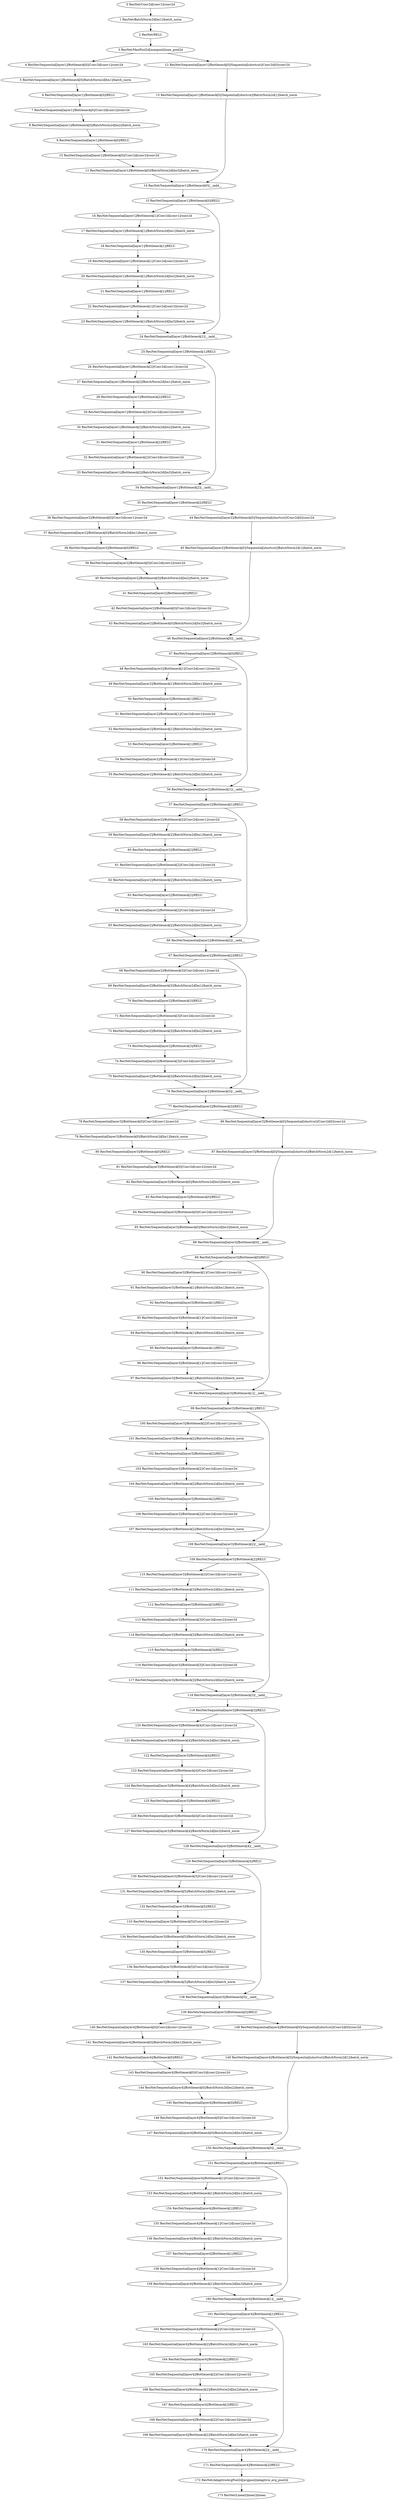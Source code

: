 strict digraph  {
"0 ResNet/Conv2d[conv1]/conv2d" [id=0, scope="ResNet/Conv2d[conv1]", type=conv2d];
"1 ResNet/BatchNorm2d[bn1]/batch_norm" [id=1, scope="ResNet/BatchNorm2d[bn1]", type=batch_norm];
"2 ResNet/RELU" [id=2, scope=ResNet, type=RELU];
"3 ResNet/MaxPool2d[maxpool]/max_pool2d" [id=3, scope="ResNet/MaxPool2d[maxpool]", type=max_pool2d];
"4 ResNet/Sequential[layer1]/Bottleneck[0]/Conv2d[conv1]/conv2d" [id=4, scope="ResNet/Sequential[layer1]/Bottleneck[0]/Conv2d[conv1]", type=conv2d];
"5 ResNet/Sequential[layer1]/Bottleneck[0]/BatchNorm2d[bn1]/batch_norm" [id=5, scope="ResNet/Sequential[layer1]/Bottleneck[0]/BatchNorm2d[bn1]", type=batch_norm];
"6 ResNet/Sequential[layer1]/Bottleneck[0]/RELU" [id=6, scope="ResNet/Sequential[layer1]/Bottleneck[0]", type=RELU];
"7 ResNet/Sequential[layer1]/Bottleneck[0]/Conv2d[conv2]/conv2d" [id=7, scope="ResNet/Sequential[layer1]/Bottleneck[0]/Conv2d[conv2]", type=conv2d];
"8 ResNet/Sequential[layer1]/Bottleneck[0]/BatchNorm2d[bn2]/batch_norm" [id=8, scope="ResNet/Sequential[layer1]/Bottleneck[0]/BatchNorm2d[bn2]", type=batch_norm];
"9 ResNet/Sequential[layer1]/Bottleneck[0]/RELU" [id=9, scope="ResNet/Sequential[layer1]/Bottleneck[0]", type=RELU];
"10 ResNet/Sequential[layer1]/Bottleneck[0]/Conv2d[conv3]/conv2d" [id=10, scope="ResNet/Sequential[layer1]/Bottleneck[0]/Conv2d[conv3]", type=conv2d];
"11 ResNet/Sequential[layer1]/Bottleneck[0]/BatchNorm2d[bn3]/batch_norm" [id=11, scope="ResNet/Sequential[layer1]/Bottleneck[0]/BatchNorm2d[bn3]", type=batch_norm];
"12 ResNet/Sequential[layer1]/Bottleneck[0]/Sequential[shortcut]/Conv2d[0]/conv2d" [id=12, scope="ResNet/Sequential[layer1]/Bottleneck[0]/Sequential[shortcut]/Conv2d[0]", type=conv2d];
"13 ResNet/Sequential[layer1]/Bottleneck[0]/Sequential[shortcut]/BatchNorm2d[1]/batch_norm" [id=13, scope="ResNet/Sequential[layer1]/Bottleneck[0]/Sequential[shortcut]/BatchNorm2d[1]", type=batch_norm];
"14 ResNet/Sequential[layer1]/Bottleneck[0]/__iadd__" [id=14, scope="ResNet/Sequential[layer1]/Bottleneck[0]", type=__iadd__];
"15 ResNet/Sequential[layer1]/Bottleneck[0]/RELU" [id=15, scope="ResNet/Sequential[layer1]/Bottleneck[0]", type=RELU];
"16 ResNet/Sequential[layer1]/Bottleneck[1]/Conv2d[conv1]/conv2d" [id=16, scope="ResNet/Sequential[layer1]/Bottleneck[1]/Conv2d[conv1]", type=conv2d];
"17 ResNet/Sequential[layer1]/Bottleneck[1]/BatchNorm2d[bn1]/batch_norm" [id=17, scope="ResNet/Sequential[layer1]/Bottleneck[1]/BatchNorm2d[bn1]", type=batch_norm];
"18 ResNet/Sequential[layer1]/Bottleneck[1]/RELU" [id=18, scope="ResNet/Sequential[layer1]/Bottleneck[1]", type=RELU];
"19 ResNet/Sequential[layer1]/Bottleneck[1]/Conv2d[conv2]/conv2d" [id=19, scope="ResNet/Sequential[layer1]/Bottleneck[1]/Conv2d[conv2]", type=conv2d];
"20 ResNet/Sequential[layer1]/Bottleneck[1]/BatchNorm2d[bn2]/batch_norm" [id=20, scope="ResNet/Sequential[layer1]/Bottleneck[1]/BatchNorm2d[bn2]", type=batch_norm];
"21 ResNet/Sequential[layer1]/Bottleneck[1]/RELU" [id=21, scope="ResNet/Sequential[layer1]/Bottleneck[1]", type=RELU];
"22 ResNet/Sequential[layer1]/Bottleneck[1]/Conv2d[conv3]/conv2d" [id=22, scope="ResNet/Sequential[layer1]/Bottleneck[1]/Conv2d[conv3]", type=conv2d];
"23 ResNet/Sequential[layer1]/Bottleneck[1]/BatchNorm2d[bn3]/batch_norm" [id=23, scope="ResNet/Sequential[layer1]/Bottleneck[1]/BatchNorm2d[bn3]", type=batch_norm];
"24 ResNet/Sequential[layer1]/Bottleneck[1]/__iadd__" [id=24, scope="ResNet/Sequential[layer1]/Bottleneck[1]", type=__iadd__];
"25 ResNet/Sequential[layer1]/Bottleneck[1]/RELU" [id=25, scope="ResNet/Sequential[layer1]/Bottleneck[1]", type=RELU];
"26 ResNet/Sequential[layer1]/Bottleneck[2]/Conv2d[conv1]/conv2d" [id=26, scope="ResNet/Sequential[layer1]/Bottleneck[2]/Conv2d[conv1]", type=conv2d];
"27 ResNet/Sequential[layer1]/Bottleneck[2]/BatchNorm2d[bn1]/batch_norm" [id=27, scope="ResNet/Sequential[layer1]/Bottleneck[2]/BatchNorm2d[bn1]", type=batch_norm];
"28 ResNet/Sequential[layer1]/Bottleneck[2]/RELU" [id=28, scope="ResNet/Sequential[layer1]/Bottleneck[2]", type=RELU];
"29 ResNet/Sequential[layer1]/Bottleneck[2]/Conv2d[conv2]/conv2d" [id=29, scope="ResNet/Sequential[layer1]/Bottleneck[2]/Conv2d[conv2]", type=conv2d];
"30 ResNet/Sequential[layer1]/Bottleneck[2]/BatchNorm2d[bn2]/batch_norm" [id=30, scope="ResNet/Sequential[layer1]/Bottleneck[2]/BatchNorm2d[bn2]", type=batch_norm];
"31 ResNet/Sequential[layer1]/Bottleneck[2]/RELU" [id=31, scope="ResNet/Sequential[layer1]/Bottleneck[2]", type=RELU];
"32 ResNet/Sequential[layer1]/Bottleneck[2]/Conv2d[conv3]/conv2d" [id=32, scope="ResNet/Sequential[layer1]/Bottleneck[2]/Conv2d[conv3]", type=conv2d];
"33 ResNet/Sequential[layer1]/Bottleneck[2]/BatchNorm2d[bn3]/batch_norm" [id=33, scope="ResNet/Sequential[layer1]/Bottleneck[2]/BatchNorm2d[bn3]", type=batch_norm];
"34 ResNet/Sequential[layer1]/Bottleneck[2]/__iadd__" [id=34, scope="ResNet/Sequential[layer1]/Bottleneck[2]", type=__iadd__];
"35 ResNet/Sequential[layer1]/Bottleneck[2]/RELU" [id=35, scope="ResNet/Sequential[layer1]/Bottleneck[2]", type=RELU];
"36 ResNet/Sequential[layer2]/Bottleneck[0]/Conv2d[conv1]/conv2d" [id=36, scope="ResNet/Sequential[layer2]/Bottleneck[0]/Conv2d[conv1]", type=conv2d];
"37 ResNet/Sequential[layer2]/Bottleneck[0]/BatchNorm2d[bn1]/batch_norm" [id=37, scope="ResNet/Sequential[layer2]/Bottleneck[0]/BatchNorm2d[bn1]", type=batch_norm];
"38 ResNet/Sequential[layer2]/Bottleneck[0]/RELU" [id=38, scope="ResNet/Sequential[layer2]/Bottleneck[0]", type=RELU];
"39 ResNet/Sequential[layer2]/Bottleneck[0]/Conv2d[conv2]/conv2d" [id=39, scope="ResNet/Sequential[layer2]/Bottleneck[0]/Conv2d[conv2]", type=conv2d];
"40 ResNet/Sequential[layer2]/Bottleneck[0]/BatchNorm2d[bn2]/batch_norm" [id=40, scope="ResNet/Sequential[layer2]/Bottleneck[0]/BatchNorm2d[bn2]", type=batch_norm];
"41 ResNet/Sequential[layer2]/Bottleneck[0]/RELU" [id=41, scope="ResNet/Sequential[layer2]/Bottleneck[0]", type=RELU];
"42 ResNet/Sequential[layer2]/Bottleneck[0]/Conv2d[conv3]/conv2d" [id=42, scope="ResNet/Sequential[layer2]/Bottleneck[0]/Conv2d[conv3]", type=conv2d];
"43 ResNet/Sequential[layer2]/Bottleneck[0]/BatchNorm2d[bn3]/batch_norm" [id=43, scope="ResNet/Sequential[layer2]/Bottleneck[0]/BatchNorm2d[bn3]", type=batch_norm];
"44 ResNet/Sequential[layer2]/Bottleneck[0]/Sequential[shortcut]/Conv2d[0]/conv2d" [id=44, scope="ResNet/Sequential[layer2]/Bottleneck[0]/Sequential[shortcut]/Conv2d[0]", type=conv2d];
"45 ResNet/Sequential[layer2]/Bottleneck[0]/Sequential[shortcut]/BatchNorm2d[1]/batch_norm" [id=45, scope="ResNet/Sequential[layer2]/Bottleneck[0]/Sequential[shortcut]/BatchNorm2d[1]", type=batch_norm];
"46 ResNet/Sequential[layer2]/Bottleneck[0]/__iadd__" [id=46, scope="ResNet/Sequential[layer2]/Bottleneck[0]", type=__iadd__];
"47 ResNet/Sequential[layer2]/Bottleneck[0]/RELU" [id=47, scope="ResNet/Sequential[layer2]/Bottleneck[0]", type=RELU];
"48 ResNet/Sequential[layer2]/Bottleneck[1]/Conv2d[conv1]/conv2d" [id=48, scope="ResNet/Sequential[layer2]/Bottleneck[1]/Conv2d[conv1]", type=conv2d];
"49 ResNet/Sequential[layer2]/Bottleneck[1]/BatchNorm2d[bn1]/batch_norm" [id=49, scope="ResNet/Sequential[layer2]/Bottleneck[1]/BatchNorm2d[bn1]", type=batch_norm];
"50 ResNet/Sequential[layer2]/Bottleneck[1]/RELU" [id=50, scope="ResNet/Sequential[layer2]/Bottleneck[1]", type=RELU];
"51 ResNet/Sequential[layer2]/Bottleneck[1]/Conv2d[conv2]/conv2d" [id=51, scope="ResNet/Sequential[layer2]/Bottleneck[1]/Conv2d[conv2]", type=conv2d];
"52 ResNet/Sequential[layer2]/Bottleneck[1]/BatchNorm2d[bn2]/batch_norm" [id=52, scope="ResNet/Sequential[layer2]/Bottleneck[1]/BatchNorm2d[bn2]", type=batch_norm];
"53 ResNet/Sequential[layer2]/Bottleneck[1]/RELU" [id=53, scope="ResNet/Sequential[layer2]/Bottleneck[1]", type=RELU];
"54 ResNet/Sequential[layer2]/Bottleneck[1]/Conv2d[conv3]/conv2d" [id=54, scope="ResNet/Sequential[layer2]/Bottleneck[1]/Conv2d[conv3]", type=conv2d];
"55 ResNet/Sequential[layer2]/Bottleneck[1]/BatchNorm2d[bn3]/batch_norm" [id=55, scope="ResNet/Sequential[layer2]/Bottleneck[1]/BatchNorm2d[bn3]", type=batch_norm];
"56 ResNet/Sequential[layer2]/Bottleneck[1]/__iadd__" [id=56, scope="ResNet/Sequential[layer2]/Bottleneck[1]", type=__iadd__];
"57 ResNet/Sequential[layer2]/Bottleneck[1]/RELU" [id=57, scope="ResNet/Sequential[layer2]/Bottleneck[1]", type=RELU];
"58 ResNet/Sequential[layer2]/Bottleneck[2]/Conv2d[conv1]/conv2d" [id=58, scope="ResNet/Sequential[layer2]/Bottleneck[2]/Conv2d[conv1]", type=conv2d];
"59 ResNet/Sequential[layer2]/Bottleneck[2]/BatchNorm2d[bn1]/batch_norm" [id=59, scope="ResNet/Sequential[layer2]/Bottleneck[2]/BatchNorm2d[bn1]", type=batch_norm];
"60 ResNet/Sequential[layer2]/Bottleneck[2]/RELU" [id=60, scope="ResNet/Sequential[layer2]/Bottleneck[2]", type=RELU];
"61 ResNet/Sequential[layer2]/Bottleneck[2]/Conv2d[conv2]/conv2d" [id=61, scope="ResNet/Sequential[layer2]/Bottleneck[2]/Conv2d[conv2]", type=conv2d];
"62 ResNet/Sequential[layer2]/Bottleneck[2]/BatchNorm2d[bn2]/batch_norm" [id=62, scope="ResNet/Sequential[layer2]/Bottleneck[2]/BatchNorm2d[bn2]", type=batch_norm];
"63 ResNet/Sequential[layer2]/Bottleneck[2]/RELU" [id=63, scope="ResNet/Sequential[layer2]/Bottleneck[2]", type=RELU];
"64 ResNet/Sequential[layer2]/Bottleneck[2]/Conv2d[conv3]/conv2d" [id=64, scope="ResNet/Sequential[layer2]/Bottleneck[2]/Conv2d[conv3]", type=conv2d];
"65 ResNet/Sequential[layer2]/Bottleneck[2]/BatchNorm2d[bn3]/batch_norm" [id=65, scope="ResNet/Sequential[layer2]/Bottleneck[2]/BatchNorm2d[bn3]", type=batch_norm];
"66 ResNet/Sequential[layer2]/Bottleneck[2]/__iadd__" [id=66, scope="ResNet/Sequential[layer2]/Bottleneck[2]", type=__iadd__];
"67 ResNet/Sequential[layer2]/Bottleneck[2]/RELU" [id=67, scope="ResNet/Sequential[layer2]/Bottleneck[2]", type=RELU];
"68 ResNet/Sequential[layer2]/Bottleneck[3]/Conv2d[conv1]/conv2d" [id=68, scope="ResNet/Sequential[layer2]/Bottleneck[3]/Conv2d[conv1]", type=conv2d];
"69 ResNet/Sequential[layer2]/Bottleneck[3]/BatchNorm2d[bn1]/batch_norm" [id=69, scope="ResNet/Sequential[layer2]/Bottleneck[3]/BatchNorm2d[bn1]", type=batch_norm];
"70 ResNet/Sequential[layer2]/Bottleneck[3]/RELU" [id=70, scope="ResNet/Sequential[layer2]/Bottleneck[3]", type=RELU];
"71 ResNet/Sequential[layer2]/Bottleneck[3]/Conv2d[conv2]/conv2d" [id=71, scope="ResNet/Sequential[layer2]/Bottleneck[3]/Conv2d[conv2]", type=conv2d];
"72 ResNet/Sequential[layer2]/Bottleneck[3]/BatchNorm2d[bn2]/batch_norm" [id=72, scope="ResNet/Sequential[layer2]/Bottleneck[3]/BatchNorm2d[bn2]", type=batch_norm];
"73 ResNet/Sequential[layer2]/Bottleneck[3]/RELU" [id=73, scope="ResNet/Sequential[layer2]/Bottleneck[3]", type=RELU];
"74 ResNet/Sequential[layer2]/Bottleneck[3]/Conv2d[conv3]/conv2d" [id=74, scope="ResNet/Sequential[layer2]/Bottleneck[3]/Conv2d[conv3]", type=conv2d];
"75 ResNet/Sequential[layer2]/Bottleneck[3]/BatchNorm2d[bn3]/batch_norm" [id=75, scope="ResNet/Sequential[layer2]/Bottleneck[3]/BatchNorm2d[bn3]", type=batch_norm];
"76 ResNet/Sequential[layer2]/Bottleneck[3]/__iadd__" [id=76, scope="ResNet/Sequential[layer2]/Bottleneck[3]", type=__iadd__];
"77 ResNet/Sequential[layer2]/Bottleneck[3]/RELU" [id=77, scope="ResNet/Sequential[layer2]/Bottleneck[3]", type=RELU];
"78 ResNet/Sequential[layer3]/Bottleneck[0]/Conv2d[conv1]/conv2d" [id=78, scope="ResNet/Sequential[layer3]/Bottleneck[0]/Conv2d[conv1]", type=conv2d];
"79 ResNet/Sequential[layer3]/Bottleneck[0]/BatchNorm2d[bn1]/batch_norm" [id=79, scope="ResNet/Sequential[layer3]/Bottleneck[0]/BatchNorm2d[bn1]", type=batch_norm];
"80 ResNet/Sequential[layer3]/Bottleneck[0]/RELU" [id=80, scope="ResNet/Sequential[layer3]/Bottleneck[0]", type=RELU];
"81 ResNet/Sequential[layer3]/Bottleneck[0]/Conv2d[conv2]/conv2d" [id=81, scope="ResNet/Sequential[layer3]/Bottleneck[0]/Conv2d[conv2]", type=conv2d];
"82 ResNet/Sequential[layer3]/Bottleneck[0]/BatchNorm2d[bn2]/batch_norm" [id=82, scope="ResNet/Sequential[layer3]/Bottleneck[0]/BatchNorm2d[bn2]", type=batch_norm];
"83 ResNet/Sequential[layer3]/Bottleneck[0]/RELU" [id=83, scope="ResNet/Sequential[layer3]/Bottleneck[0]", type=RELU];
"84 ResNet/Sequential[layer3]/Bottleneck[0]/Conv2d[conv3]/conv2d" [id=84, scope="ResNet/Sequential[layer3]/Bottleneck[0]/Conv2d[conv3]", type=conv2d];
"85 ResNet/Sequential[layer3]/Bottleneck[0]/BatchNorm2d[bn3]/batch_norm" [id=85, scope="ResNet/Sequential[layer3]/Bottleneck[0]/BatchNorm2d[bn3]", type=batch_norm];
"86 ResNet/Sequential[layer3]/Bottleneck[0]/Sequential[shortcut]/Conv2d[0]/conv2d" [id=86, scope="ResNet/Sequential[layer3]/Bottleneck[0]/Sequential[shortcut]/Conv2d[0]", type=conv2d];
"87 ResNet/Sequential[layer3]/Bottleneck[0]/Sequential[shortcut]/BatchNorm2d[1]/batch_norm" [id=87, scope="ResNet/Sequential[layer3]/Bottleneck[0]/Sequential[shortcut]/BatchNorm2d[1]", type=batch_norm];
"88 ResNet/Sequential[layer3]/Bottleneck[0]/__iadd__" [id=88, scope="ResNet/Sequential[layer3]/Bottleneck[0]", type=__iadd__];
"89 ResNet/Sequential[layer3]/Bottleneck[0]/RELU" [id=89, scope="ResNet/Sequential[layer3]/Bottleneck[0]", type=RELU];
"90 ResNet/Sequential[layer3]/Bottleneck[1]/Conv2d[conv1]/conv2d" [id=90, scope="ResNet/Sequential[layer3]/Bottleneck[1]/Conv2d[conv1]", type=conv2d];
"91 ResNet/Sequential[layer3]/Bottleneck[1]/BatchNorm2d[bn1]/batch_norm" [id=91, scope="ResNet/Sequential[layer3]/Bottleneck[1]/BatchNorm2d[bn1]", type=batch_norm];
"92 ResNet/Sequential[layer3]/Bottleneck[1]/RELU" [id=92, scope="ResNet/Sequential[layer3]/Bottleneck[1]", type=RELU];
"93 ResNet/Sequential[layer3]/Bottleneck[1]/Conv2d[conv2]/conv2d" [id=93, scope="ResNet/Sequential[layer3]/Bottleneck[1]/Conv2d[conv2]", type=conv2d];
"94 ResNet/Sequential[layer3]/Bottleneck[1]/BatchNorm2d[bn2]/batch_norm" [id=94, scope="ResNet/Sequential[layer3]/Bottleneck[1]/BatchNorm2d[bn2]", type=batch_norm];
"95 ResNet/Sequential[layer3]/Bottleneck[1]/RELU" [id=95, scope="ResNet/Sequential[layer3]/Bottleneck[1]", type=RELU];
"96 ResNet/Sequential[layer3]/Bottleneck[1]/Conv2d[conv3]/conv2d" [id=96, scope="ResNet/Sequential[layer3]/Bottleneck[1]/Conv2d[conv3]", type=conv2d];
"97 ResNet/Sequential[layer3]/Bottleneck[1]/BatchNorm2d[bn3]/batch_norm" [id=97, scope="ResNet/Sequential[layer3]/Bottleneck[1]/BatchNorm2d[bn3]", type=batch_norm];
"98 ResNet/Sequential[layer3]/Bottleneck[1]/__iadd__" [id=98, scope="ResNet/Sequential[layer3]/Bottleneck[1]", type=__iadd__];
"99 ResNet/Sequential[layer3]/Bottleneck[1]/RELU" [id=99, scope="ResNet/Sequential[layer3]/Bottleneck[1]", type=RELU];
"100 ResNet/Sequential[layer3]/Bottleneck[2]/Conv2d[conv1]/conv2d" [id=100, scope="ResNet/Sequential[layer3]/Bottleneck[2]/Conv2d[conv1]", type=conv2d];
"101 ResNet/Sequential[layer3]/Bottleneck[2]/BatchNorm2d[bn1]/batch_norm" [id=101, scope="ResNet/Sequential[layer3]/Bottleneck[2]/BatchNorm2d[bn1]", type=batch_norm];
"102 ResNet/Sequential[layer3]/Bottleneck[2]/RELU" [id=102, scope="ResNet/Sequential[layer3]/Bottleneck[2]", type=RELU];
"103 ResNet/Sequential[layer3]/Bottleneck[2]/Conv2d[conv2]/conv2d" [id=103, scope="ResNet/Sequential[layer3]/Bottleneck[2]/Conv2d[conv2]", type=conv2d];
"104 ResNet/Sequential[layer3]/Bottleneck[2]/BatchNorm2d[bn2]/batch_norm" [id=104, scope="ResNet/Sequential[layer3]/Bottleneck[2]/BatchNorm2d[bn2]", type=batch_norm];
"105 ResNet/Sequential[layer3]/Bottleneck[2]/RELU" [id=105, scope="ResNet/Sequential[layer3]/Bottleneck[2]", type=RELU];
"106 ResNet/Sequential[layer3]/Bottleneck[2]/Conv2d[conv3]/conv2d" [id=106, scope="ResNet/Sequential[layer3]/Bottleneck[2]/Conv2d[conv3]", type=conv2d];
"107 ResNet/Sequential[layer3]/Bottleneck[2]/BatchNorm2d[bn3]/batch_norm" [id=107, scope="ResNet/Sequential[layer3]/Bottleneck[2]/BatchNorm2d[bn3]", type=batch_norm];
"108 ResNet/Sequential[layer3]/Bottleneck[2]/__iadd__" [id=108, scope="ResNet/Sequential[layer3]/Bottleneck[2]", type=__iadd__];
"109 ResNet/Sequential[layer3]/Bottleneck[2]/RELU" [id=109, scope="ResNet/Sequential[layer3]/Bottleneck[2]", type=RELU];
"110 ResNet/Sequential[layer3]/Bottleneck[3]/Conv2d[conv1]/conv2d" [id=110, scope="ResNet/Sequential[layer3]/Bottleneck[3]/Conv2d[conv1]", type=conv2d];
"111 ResNet/Sequential[layer3]/Bottleneck[3]/BatchNorm2d[bn1]/batch_norm" [id=111, scope="ResNet/Sequential[layer3]/Bottleneck[3]/BatchNorm2d[bn1]", type=batch_norm];
"112 ResNet/Sequential[layer3]/Bottleneck[3]/RELU" [id=112, scope="ResNet/Sequential[layer3]/Bottleneck[3]", type=RELU];
"113 ResNet/Sequential[layer3]/Bottleneck[3]/Conv2d[conv2]/conv2d" [id=113, scope="ResNet/Sequential[layer3]/Bottleneck[3]/Conv2d[conv2]", type=conv2d];
"114 ResNet/Sequential[layer3]/Bottleneck[3]/BatchNorm2d[bn2]/batch_norm" [id=114, scope="ResNet/Sequential[layer3]/Bottleneck[3]/BatchNorm2d[bn2]", type=batch_norm];
"115 ResNet/Sequential[layer3]/Bottleneck[3]/RELU" [id=115, scope="ResNet/Sequential[layer3]/Bottleneck[3]", type=RELU];
"116 ResNet/Sequential[layer3]/Bottleneck[3]/Conv2d[conv3]/conv2d" [id=116, scope="ResNet/Sequential[layer3]/Bottleneck[3]/Conv2d[conv3]", type=conv2d];
"117 ResNet/Sequential[layer3]/Bottleneck[3]/BatchNorm2d[bn3]/batch_norm" [id=117, scope="ResNet/Sequential[layer3]/Bottleneck[3]/BatchNorm2d[bn3]", type=batch_norm];
"118 ResNet/Sequential[layer3]/Bottleneck[3]/__iadd__" [id=118, scope="ResNet/Sequential[layer3]/Bottleneck[3]", type=__iadd__];
"119 ResNet/Sequential[layer3]/Bottleneck[3]/RELU" [id=119, scope="ResNet/Sequential[layer3]/Bottleneck[3]", type=RELU];
"120 ResNet/Sequential[layer3]/Bottleneck[4]/Conv2d[conv1]/conv2d" [id=120, scope="ResNet/Sequential[layer3]/Bottleneck[4]/Conv2d[conv1]", type=conv2d];
"121 ResNet/Sequential[layer3]/Bottleneck[4]/BatchNorm2d[bn1]/batch_norm" [id=121, scope="ResNet/Sequential[layer3]/Bottleneck[4]/BatchNorm2d[bn1]", type=batch_norm];
"122 ResNet/Sequential[layer3]/Bottleneck[4]/RELU" [id=122, scope="ResNet/Sequential[layer3]/Bottleneck[4]", type=RELU];
"123 ResNet/Sequential[layer3]/Bottleneck[4]/Conv2d[conv2]/conv2d" [id=123, scope="ResNet/Sequential[layer3]/Bottleneck[4]/Conv2d[conv2]", type=conv2d];
"124 ResNet/Sequential[layer3]/Bottleneck[4]/BatchNorm2d[bn2]/batch_norm" [id=124, scope="ResNet/Sequential[layer3]/Bottleneck[4]/BatchNorm2d[bn2]", type=batch_norm];
"125 ResNet/Sequential[layer3]/Bottleneck[4]/RELU" [id=125, scope="ResNet/Sequential[layer3]/Bottleneck[4]", type=RELU];
"126 ResNet/Sequential[layer3]/Bottleneck[4]/Conv2d[conv3]/conv2d" [id=126, scope="ResNet/Sequential[layer3]/Bottleneck[4]/Conv2d[conv3]", type=conv2d];
"127 ResNet/Sequential[layer3]/Bottleneck[4]/BatchNorm2d[bn3]/batch_norm" [id=127, scope="ResNet/Sequential[layer3]/Bottleneck[4]/BatchNorm2d[bn3]", type=batch_norm];
"128 ResNet/Sequential[layer3]/Bottleneck[4]/__iadd__" [id=128, scope="ResNet/Sequential[layer3]/Bottleneck[4]", type=__iadd__];
"129 ResNet/Sequential[layer3]/Bottleneck[4]/RELU" [id=129, scope="ResNet/Sequential[layer3]/Bottleneck[4]", type=RELU];
"130 ResNet/Sequential[layer3]/Bottleneck[5]/Conv2d[conv1]/conv2d" [id=130, scope="ResNet/Sequential[layer3]/Bottleneck[5]/Conv2d[conv1]", type=conv2d];
"131 ResNet/Sequential[layer3]/Bottleneck[5]/BatchNorm2d[bn1]/batch_norm" [id=131, scope="ResNet/Sequential[layer3]/Bottleneck[5]/BatchNorm2d[bn1]", type=batch_norm];
"132 ResNet/Sequential[layer3]/Bottleneck[5]/RELU" [id=132, scope="ResNet/Sequential[layer3]/Bottleneck[5]", type=RELU];
"133 ResNet/Sequential[layer3]/Bottleneck[5]/Conv2d[conv2]/conv2d" [id=133, scope="ResNet/Sequential[layer3]/Bottleneck[5]/Conv2d[conv2]", type=conv2d];
"134 ResNet/Sequential[layer3]/Bottleneck[5]/BatchNorm2d[bn2]/batch_norm" [id=134, scope="ResNet/Sequential[layer3]/Bottleneck[5]/BatchNorm2d[bn2]", type=batch_norm];
"135 ResNet/Sequential[layer3]/Bottleneck[5]/RELU" [id=135, scope="ResNet/Sequential[layer3]/Bottleneck[5]", type=RELU];
"136 ResNet/Sequential[layer3]/Bottleneck[5]/Conv2d[conv3]/conv2d" [id=136, scope="ResNet/Sequential[layer3]/Bottleneck[5]/Conv2d[conv3]", type=conv2d];
"137 ResNet/Sequential[layer3]/Bottleneck[5]/BatchNorm2d[bn3]/batch_norm" [id=137, scope="ResNet/Sequential[layer3]/Bottleneck[5]/BatchNorm2d[bn3]", type=batch_norm];
"138 ResNet/Sequential[layer3]/Bottleneck[5]/__iadd__" [id=138, scope="ResNet/Sequential[layer3]/Bottleneck[5]", type=__iadd__];
"139 ResNet/Sequential[layer3]/Bottleneck[5]/RELU" [id=139, scope="ResNet/Sequential[layer3]/Bottleneck[5]", type=RELU];
"140 ResNet/Sequential[layer4]/Bottleneck[0]/Conv2d[conv1]/conv2d" [id=140, scope="ResNet/Sequential[layer4]/Bottleneck[0]/Conv2d[conv1]", type=conv2d];
"141 ResNet/Sequential[layer4]/Bottleneck[0]/BatchNorm2d[bn1]/batch_norm" [id=141, scope="ResNet/Sequential[layer4]/Bottleneck[0]/BatchNorm2d[bn1]", type=batch_norm];
"142 ResNet/Sequential[layer4]/Bottleneck[0]/RELU" [id=142, scope="ResNet/Sequential[layer4]/Bottleneck[0]", type=RELU];
"143 ResNet/Sequential[layer4]/Bottleneck[0]/Conv2d[conv2]/conv2d" [id=143, scope="ResNet/Sequential[layer4]/Bottleneck[0]/Conv2d[conv2]", type=conv2d];
"144 ResNet/Sequential[layer4]/Bottleneck[0]/BatchNorm2d[bn2]/batch_norm" [id=144, scope="ResNet/Sequential[layer4]/Bottleneck[0]/BatchNorm2d[bn2]", type=batch_norm];
"145 ResNet/Sequential[layer4]/Bottleneck[0]/RELU" [id=145, scope="ResNet/Sequential[layer4]/Bottleneck[0]", type=RELU];
"146 ResNet/Sequential[layer4]/Bottleneck[0]/Conv2d[conv3]/conv2d" [id=146, scope="ResNet/Sequential[layer4]/Bottleneck[0]/Conv2d[conv3]", type=conv2d];
"147 ResNet/Sequential[layer4]/Bottleneck[0]/BatchNorm2d[bn3]/batch_norm" [id=147, scope="ResNet/Sequential[layer4]/Bottleneck[0]/BatchNorm2d[bn3]", type=batch_norm];
"148 ResNet/Sequential[layer4]/Bottleneck[0]/Sequential[shortcut]/Conv2d[0]/conv2d" [id=148, scope="ResNet/Sequential[layer4]/Bottleneck[0]/Sequential[shortcut]/Conv2d[0]", type=conv2d];
"149 ResNet/Sequential[layer4]/Bottleneck[0]/Sequential[shortcut]/BatchNorm2d[1]/batch_norm" [id=149, scope="ResNet/Sequential[layer4]/Bottleneck[0]/Sequential[shortcut]/BatchNorm2d[1]", type=batch_norm];
"150 ResNet/Sequential[layer4]/Bottleneck[0]/__iadd__" [id=150, scope="ResNet/Sequential[layer4]/Bottleneck[0]", type=__iadd__];
"151 ResNet/Sequential[layer4]/Bottleneck[0]/RELU" [id=151, scope="ResNet/Sequential[layer4]/Bottleneck[0]", type=RELU];
"152 ResNet/Sequential[layer4]/Bottleneck[1]/Conv2d[conv1]/conv2d" [id=152, scope="ResNet/Sequential[layer4]/Bottleneck[1]/Conv2d[conv1]", type=conv2d];
"153 ResNet/Sequential[layer4]/Bottleneck[1]/BatchNorm2d[bn1]/batch_norm" [id=153, scope="ResNet/Sequential[layer4]/Bottleneck[1]/BatchNorm2d[bn1]", type=batch_norm];
"154 ResNet/Sequential[layer4]/Bottleneck[1]/RELU" [id=154, scope="ResNet/Sequential[layer4]/Bottleneck[1]", type=RELU];
"155 ResNet/Sequential[layer4]/Bottleneck[1]/Conv2d[conv2]/conv2d" [id=155, scope="ResNet/Sequential[layer4]/Bottleneck[1]/Conv2d[conv2]", type=conv2d];
"156 ResNet/Sequential[layer4]/Bottleneck[1]/BatchNorm2d[bn2]/batch_norm" [id=156, scope="ResNet/Sequential[layer4]/Bottleneck[1]/BatchNorm2d[bn2]", type=batch_norm];
"157 ResNet/Sequential[layer4]/Bottleneck[1]/RELU" [id=157, scope="ResNet/Sequential[layer4]/Bottleneck[1]", type=RELU];
"158 ResNet/Sequential[layer4]/Bottleneck[1]/Conv2d[conv3]/conv2d" [id=158, scope="ResNet/Sequential[layer4]/Bottleneck[1]/Conv2d[conv3]", type=conv2d];
"159 ResNet/Sequential[layer4]/Bottleneck[1]/BatchNorm2d[bn3]/batch_norm" [id=159, scope="ResNet/Sequential[layer4]/Bottleneck[1]/BatchNorm2d[bn3]", type=batch_norm];
"160 ResNet/Sequential[layer4]/Bottleneck[1]/__iadd__" [id=160, scope="ResNet/Sequential[layer4]/Bottleneck[1]", type=__iadd__];
"161 ResNet/Sequential[layer4]/Bottleneck[1]/RELU" [id=161, scope="ResNet/Sequential[layer4]/Bottleneck[1]", type=RELU];
"162 ResNet/Sequential[layer4]/Bottleneck[2]/Conv2d[conv1]/conv2d" [id=162, scope="ResNet/Sequential[layer4]/Bottleneck[2]/Conv2d[conv1]", type=conv2d];
"163 ResNet/Sequential[layer4]/Bottleneck[2]/BatchNorm2d[bn1]/batch_norm" [id=163, scope="ResNet/Sequential[layer4]/Bottleneck[2]/BatchNorm2d[bn1]", type=batch_norm];
"164 ResNet/Sequential[layer4]/Bottleneck[2]/RELU" [id=164, scope="ResNet/Sequential[layer4]/Bottleneck[2]", type=RELU];
"165 ResNet/Sequential[layer4]/Bottleneck[2]/Conv2d[conv2]/conv2d" [id=165, scope="ResNet/Sequential[layer4]/Bottleneck[2]/Conv2d[conv2]", type=conv2d];
"166 ResNet/Sequential[layer4]/Bottleneck[2]/BatchNorm2d[bn2]/batch_norm" [id=166, scope="ResNet/Sequential[layer4]/Bottleneck[2]/BatchNorm2d[bn2]", type=batch_norm];
"167 ResNet/Sequential[layer4]/Bottleneck[2]/RELU" [id=167, scope="ResNet/Sequential[layer4]/Bottleneck[2]", type=RELU];
"168 ResNet/Sequential[layer4]/Bottleneck[2]/Conv2d[conv3]/conv2d" [id=168, scope="ResNet/Sequential[layer4]/Bottleneck[2]/Conv2d[conv3]", type=conv2d];
"169 ResNet/Sequential[layer4]/Bottleneck[2]/BatchNorm2d[bn3]/batch_norm" [id=169, scope="ResNet/Sequential[layer4]/Bottleneck[2]/BatchNorm2d[bn3]", type=batch_norm];
"170 ResNet/Sequential[layer4]/Bottleneck[2]/__iadd__" [id=170, scope="ResNet/Sequential[layer4]/Bottleneck[2]", type=__iadd__];
"171 ResNet/Sequential[layer4]/Bottleneck[2]/RELU" [id=171, scope="ResNet/Sequential[layer4]/Bottleneck[2]", type=RELU];
"172 ResNet/AdaptiveAvgPool2d[avgpool]/adaptive_avg_pool2d" [id=172, scope="ResNet/AdaptiveAvgPool2d[avgpool]", type=adaptive_avg_pool2d];
"173 ResNet/Linear[linear]/linear" [id=173, scope="ResNet/Linear[linear]", type=linear];
"0 ResNet/Conv2d[conv1]/conv2d" -> "1 ResNet/BatchNorm2d[bn1]/batch_norm";
"1 ResNet/BatchNorm2d[bn1]/batch_norm" -> "2 ResNet/RELU";
"2 ResNet/RELU" -> "3 ResNet/MaxPool2d[maxpool]/max_pool2d";
"3 ResNet/MaxPool2d[maxpool]/max_pool2d" -> "4 ResNet/Sequential[layer1]/Bottleneck[0]/Conv2d[conv1]/conv2d";
"4 ResNet/Sequential[layer1]/Bottleneck[0]/Conv2d[conv1]/conv2d" -> "5 ResNet/Sequential[layer1]/Bottleneck[0]/BatchNorm2d[bn1]/batch_norm";
"5 ResNet/Sequential[layer1]/Bottleneck[0]/BatchNorm2d[bn1]/batch_norm" -> "6 ResNet/Sequential[layer1]/Bottleneck[0]/RELU";
"6 ResNet/Sequential[layer1]/Bottleneck[0]/RELU" -> "7 ResNet/Sequential[layer1]/Bottleneck[0]/Conv2d[conv2]/conv2d";
"7 ResNet/Sequential[layer1]/Bottleneck[0]/Conv2d[conv2]/conv2d" -> "8 ResNet/Sequential[layer1]/Bottleneck[0]/BatchNorm2d[bn2]/batch_norm";
"8 ResNet/Sequential[layer1]/Bottleneck[0]/BatchNorm2d[bn2]/batch_norm" -> "9 ResNet/Sequential[layer1]/Bottleneck[0]/RELU";
"3 ResNet/MaxPool2d[maxpool]/max_pool2d" -> "12 ResNet/Sequential[layer1]/Bottleneck[0]/Sequential[shortcut]/Conv2d[0]/conv2d";
"9 ResNet/Sequential[layer1]/Bottleneck[0]/RELU" -> "10 ResNet/Sequential[layer1]/Bottleneck[0]/Conv2d[conv3]/conv2d";
"10 ResNet/Sequential[layer1]/Bottleneck[0]/Conv2d[conv3]/conv2d" -> "11 ResNet/Sequential[layer1]/Bottleneck[0]/BatchNorm2d[bn3]/batch_norm";
"11 ResNet/Sequential[layer1]/Bottleneck[0]/BatchNorm2d[bn3]/batch_norm" -> "14 ResNet/Sequential[layer1]/Bottleneck[0]/__iadd__";
"12 ResNet/Sequential[layer1]/Bottleneck[0]/Sequential[shortcut]/Conv2d[0]/conv2d" -> "13 ResNet/Sequential[layer1]/Bottleneck[0]/Sequential[shortcut]/BatchNorm2d[1]/batch_norm";
"13 ResNet/Sequential[layer1]/Bottleneck[0]/Sequential[shortcut]/BatchNorm2d[1]/batch_norm" -> "14 ResNet/Sequential[layer1]/Bottleneck[0]/__iadd__";
"14 ResNet/Sequential[layer1]/Bottleneck[0]/__iadd__" -> "15 ResNet/Sequential[layer1]/Bottleneck[0]/RELU";
"15 ResNet/Sequential[layer1]/Bottleneck[0]/RELU" -> "16 ResNet/Sequential[layer1]/Bottleneck[1]/Conv2d[conv1]/conv2d";
"15 ResNet/Sequential[layer1]/Bottleneck[0]/RELU" -> "24 ResNet/Sequential[layer1]/Bottleneck[1]/__iadd__";
"16 ResNet/Sequential[layer1]/Bottleneck[1]/Conv2d[conv1]/conv2d" -> "17 ResNet/Sequential[layer1]/Bottleneck[1]/BatchNorm2d[bn1]/batch_norm";
"17 ResNet/Sequential[layer1]/Bottleneck[1]/BatchNorm2d[bn1]/batch_norm" -> "18 ResNet/Sequential[layer1]/Bottleneck[1]/RELU";
"18 ResNet/Sequential[layer1]/Bottleneck[1]/RELU" -> "19 ResNet/Sequential[layer1]/Bottleneck[1]/Conv2d[conv2]/conv2d";
"19 ResNet/Sequential[layer1]/Bottleneck[1]/Conv2d[conv2]/conv2d" -> "20 ResNet/Sequential[layer1]/Bottleneck[1]/BatchNorm2d[bn2]/batch_norm";
"20 ResNet/Sequential[layer1]/Bottleneck[1]/BatchNorm2d[bn2]/batch_norm" -> "21 ResNet/Sequential[layer1]/Bottleneck[1]/RELU";
"21 ResNet/Sequential[layer1]/Bottleneck[1]/RELU" -> "22 ResNet/Sequential[layer1]/Bottleneck[1]/Conv2d[conv3]/conv2d";
"22 ResNet/Sequential[layer1]/Bottleneck[1]/Conv2d[conv3]/conv2d" -> "23 ResNet/Sequential[layer1]/Bottleneck[1]/BatchNorm2d[bn3]/batch_norm";
"23 ResNet/Sequential[layer1]/Bottleneck[1]/BatchNorm2d[bn3]/batch_norm" -> "24 ResNet/Sequential[layer1]/Bottleneck[1]/__iadd__";
"24 ResNet/Sequential[layer1]/Bottleneck[1]/__iadd__" -> "25 ResNet/Sequential[layer1]/Bottleneck[1]/RELU";
"25 ResNet/Sequential[layer1]/Bottleneck[1]/RELU" -> "26 ResNet/Sequential[layer1]/Bottleneck[2]/Conv2d[conv1]/conv2d";
"25 ResNet/Sequential[layer1]/Bottleneck[1]/RELU" -> "34 ResNet/Sequential[layer1]/Bottleneck[2]/__iadd__";
"26 ResNet/Sequential[layer1]/Bottleneck[2]/Conv2d[conv1]/conv2d" -> "27 ResNet/Sequential[layer1]/Bottleneck[2]/BatchNorm2d[bn1]/batch_norm";
"27 ResNet/Sequential[layer1]/Bottleneck[2]/BatchNorm2d[bn1]/batch_norm" -> "28 ResNet/Sequential[layer1]/Bottleneck[2]/RELU";
"28 ResNet/Sequential[layer1]/Bottleneck[2]/RELU" -> "29 ResNet/Sequential[layer1]/Bottleneck[2]/Conv2d[conv2]/conv2d";
"29 ResNet/Sequential[layer1]/Bottleneck[2]/Conv2d[conv2]/conv2d" -> "30 ResNet/Sequential[layer1]/Bottleneck[2]/BatchNorm2d[bn2]/batch_norm";
"30 ResNet/Sequential[layer1]/Bottleneck[2]/BatchNorm2d[bn2]/batch_norm" -> "31 ResNet/Sequential[layer1]/Bottleneck[2]/RELU";
"31 ResNet/Sequential[layer1]/Bottleneck[2]/RELU" -> "32 ResNet/Sequential[layer1]/Bottleneck[2]/Conv2d[conv3]/conv2d";
"32 ResNet/Sequential[layer1]/Bottleneck[2]/Conv2d[conv3]/conv2d" -> "33 ResNet/Sequential[layer1]/Bottleneck[2]/BatchNorm2d[bn3]/batch_norm";
"33 ResNet/Sequential[layer1]/Bottleneck[2]/BatchNorm2d[bn3]/batch_norm" -> "34 ResNet/Sequential[layer1]/Bottleneck[2]/__iadd__";
"34 ResNet/Sequential[layer1]/Bottleneck[2]/__iadd__" -> "35 ResNet/Sequential[layer1]/Bottleneck[2]/RELU";
"35 ResNet/Sequential[layer1]/Bottleneck[2]/RELU" -> "36 ResNet/Sequential[layer2]/Bottleneck[0]/Conv2d[conv1]/conv2d";
"35 ResNet/Sequential[layer1]/Bottleneck[2]/RELU" -> "44 ResNet/Sequential[layer2]/Bottleneck[0]/Sequential[shortcut]/Conv2d[0]/conv2d";
"36 ResNet/Sequential[layer2]/Bottleneck[0]/Conv2d[conv1]/conv2d" -> "37 ResNet/Sequential[layer2]/Bottleneck[0]/BatchNorm2d[bn1]/batch_norm";
"37 ResNet/Sequential[layer2]/Bottleneck[0]/BatchNorm2d[bn1]/batch_norm" -> "38 ResNet/Sequential[layer2]/Bottleneck[0]/RELU";
"38 ResNet/Sequential[layer2]/Bottleneck[0]/RELU" -> "39 ResNet/Sequential[layer2]/Bottleneck[0]/Conv2d[conv2]/conv2d";
"39 ResNet/Sequential[layer2]/Bottleneck[0]/Conv2d[conv2]/conv2d" -> "40 ResNet/Sequential[layer2]/Bottleneck[0]/BatchNorm2d[bn2]/batch_norm";
"40 ResNet/Sequential[layer2]/Bottleneck[0]/BatchNorm2d[bn2]/batch_norm" -> "41 ResNet/Sequential[layer2]/Bottleneck[0]/RELU";
"41 ResNet/Sequential[layer2]/Bottleneck[0]/RELU" -> "42 ResNet/Sequential[layer2]/Bottleneck[0]/Conv2d[conv3]/conv2d";
"42 ResNet/Sequential[layer2]/Bottleneck[0]/Conv2d[conv3]/conv2d" -> "43 ResNet/Sequential[layer2]/Bottleneck[0]/BatchNorm2d[bn3]/batch_norm";
"43 ResNet/Sequential[layer2]/Bottleneck[0]/BatchNorm2d[bn3]/batch_norm" -> "46 ResNet/Sequential[layer2]/Bottleneck[0]/__iadd__";
"44 ResNet/Sequential[layer2]/Bottleneck[0]/Sequential[shortcut]/Conv2d[0]/conv2d" -> "45 ResNet/Sequential[layer2]/Bottleneck[0]/Sequential[shortcut]/BatchNorm2d[1]/batch_norm";
"45 ResNet/Sequential[layer2]/Bottleneck[0]/Sequential[shortcut]/BatchNorm2d[1]/batch_norm" -> "46 ResNet/Sequential[layer2]/Bottleneck[0]/__iadd__";
"46 ResNet/Sequential[layer2]/Bottleneck[0]/__iadd__" -> "47 ResNet/Sequential[layer2]/Bottleneck[0]/RELU";
"47 ResNet/Sequential[layer2]/Bottleneck[0]/RELU" -> "48 ResNet/Sequential[layer2]/Bottleneck[1]/Conv2d[conv1]/conv2d";
"47 ResNet/Sequential[layer2]/Bottleneck[0]/RELU" -> "56 ResNet/Sequential[layer2]/Bottleneck[1]/__iadd__";
"48 ResNet/Sequential[layer2]/Bottleneck[1]/Conv2d[conv1]/conv2d" -> "49 ResNet/Sequential[layer2]/Bottleneck[1]/BatchNorm2d[bn1]/batch_norm";
"49 ResNet/Sequential[layer2]/Bottleneck[1]/BatchNorm2d[bn1]/batch_norm" -> "50 ResNet/Sequential[layer2]/Bottleneck[1]/RELU";
"50 ResNet/Sequential[layer2]/Bottleneck[1]/RELU" -> "51 ResNet/Sequential[layer2]/Bottleneck[1]/Conv2d[conv2]/conv2d";
"51 ResNet/Sequential[layer2]/Bottleneck[1]/Conv2d[conv2]/conv2d" -> "52 ResNet/Sequential[layer2]/Bottleneck[1]/BatchNorm2d[bn2]/batch_norm";
"52 ResNet/Sequential[layer2]/Bottleneck[1]/BatchNorm2d[bn2]/batch_norm" -> "53 ResNet/Sequential[layer2]/Bottleneck[1]/RELU";
"53 ResNet/Sequential[layer2]/Bottleneck[1]/RELU" -> "54 ResNet/Sequential[layer2]/Bottleneck[1]/Conv2d[conv3]/conv2d";
"54 ResNet/Sequential[layer2]/Bottleneck[1]/Conv2d[conv3]/conv2d" -> "55 ResNet/Sequential[layer2]/Bottleneck[1]/BatchNorm2d[bn3]/batch_norm";
"55 ResNet/Sequential[layer2]/Bottleneck[1]/BatchNorm2d[bn3]/batch_norm" -> "56 ResNet/Sequential[layer2]/Bottleneck[1]/__iadd__";
"56 ResNet/Sequential[layer2]/Bottleneck[1]/__iadd__" -> "57 ResNet/Sequential[layer2]/Bottleneck[1]/RELU";
"57 ResNet/Sequential[layer2]/Bottleneck[1]/RELU" -> "58 ResNet/Sequential[layer2]/Bottleneck[2]/Conv2d[conv1]/conv2d";
"57 ResNet/Sequential[layer2]/Bottleneck[1]/RELU" -> "66 ResNet/Sequential[layer2]/Bottleneck[2]/__iadd__";
"58 ResNet/Sequential[layer2]/Bottleneck[2]/Conv2d[conv1]/conv2d" -> "59 ResNet/Sequential[layer2]/Bottleneck[2]/BatchNorm2d[bn1]/batch_norm";
"59 ResNet/Sequential[layer2]/Bottleneck[2]/BatchNorm2d[bn1]/batch_norm" -> "60 ResNet/Sequential[layer2]/Bottleneck[2]/RELU";
"60 ResNet/Sequential[layer2]/Bottleneck[2]/RELU" -> "61 ResNet/Sequential[layer2]/Bottleneck[2]/Conv2d[conv2]/conv2d";
"61 ResNet/Sequential[layer2]/Bottleneck[2]/Conv2d[conv2]/conv2d" -> "62 ResNet/Sequential[layer2]/Bottleneck[2]/BatchNorm2d[bn2]/batch_norm";
"62 ResNet/Sequential[layer2]/Bottleneck[2]/BatchNorm2d[bn2]/batch_norm" -> "63 ResNet/Sequential[layer2]/Bottleneck[2]/RELU";
"63 ResNet/Sequential[layer2]/Bottleneck[2]/RELU" -> "64 ResNet/Sequential[layer2]/Bottleneck[2]/Conv2d[conv3]/conv2d";
"64 ResNet/Sequential[layer2]/Bottleneck[2]/Conv2d[conv3]/conv2d" -> "65 ResNet/Sequential[layer2]/Bottleneck[2]/BatchNorm2d[bn3]/batch_norm";
"65 ResNet/Sequential[layer2]/Bottleneck[2]/BatchNorm2d[bn3]/batch_norm" -> "66 ResNet/Sequential[layer2]/Bottleneck[2]/__iadd__";
"66 ResNet/Sequential[layer2]/Bottleneck[2]/__iadd__" -> "67 ResNet/Sequential[layer2]/Bottleneck[2]/RELU";
"67 ResNet/Sequential[layer2]/Bottleneck[2]/RELU" -> "68 ResNet/Sequential[layer2]/Bottleneck[3]/Conv2d[conv1]/conv2d";
"67 ResNet/Sequential[layer2]/Bottleneck[2]/RELU" -> "76 ResNet/Sequential[layer2]/Bottleneck[3]/__iadd__";
"68 ResNet/Sequential[layer2]/Bottleneck[3]/Conv2d[conv1]/conv2d" -> "69 ResNet/Sequential[layer2]/Bottleneck[3]/BatchNorm2d[bn1]/batch_norm";
"69 ResNet/Sequential[layer2]/Bottleneck[3]/BatchNorm2d[bn1]/batch_norm" -> "70 ResNet/Sequential[layer2]/Bottleneck[3]/RELU";
"70 ResNet/Sequential[layer2]/Bottleneck[3]/RELU" -> "71 ResNet/Sequential[layer2]/Bottleneck[3]/Conv2d[conv2]/conv2d";
"71 ResNet/Sequential[layer2]/Bottleneck[3]/Conv2d[conv2]/conv2d" -> "72 ResNet/Sequential[layer2]/Bottleneck[3]/BatchNorm2d[bn2]/batch_norm";
"72 ResNet/Sequential[layer2]/Bottleneck[3]/BatchNorm2d[bn2]/batch_norm" -> "73 ResNet/Sequential[layer2]/Bottleneck[3]/RELU";
"73 ResNet/Sequential[layer2]/Bottleneck[3]/RELU" -> "74 ResNet/Sequential[layer2]/Bottleneck[3]/Conv2d[conv3]/conv2d";
"74 ResNet/Sequential[layer2]/Bottleneck[3]/Conv2d[conv3]/conv2d" -> "75 ResNet/Sequential[layer2]/Bottleneck[3]/BatchNorm2d[bn3]/batch_norm";
"75 ResNet/Sequential[layer2]/Bottleneck[3]/BatchNorm2d[bn3]/batch_norm" -> "76 ResNet/Sequential[layer2]/Bottleneck[3]/__iadd__";
"76 ResNet/Sequential[layer2]/Bottleneck[3]/__iadd__" -> "77 ResNet/Sequential[layer2]/Bottleneck[3]/RELU";
"77 ResNet/Sequential[layer2]/Bottleneck[3]/RELU" -> "78 ResNet/Sequential[layer3]/Bottleneck[0]/Conv2d[conv1]/conv2d";
"77 ResNet/Sequential[layer2]/Bottleneck[3]/RELU" -> "86 ResNet/Sequential[layer3]/Bottleneck[0]/Sequential[shortcut]/Conv2d[0]/conv2d";
"78 ResNet/Sequential[layer3]/Bottleneck[0]/Conv2d[conv1]/conv2d" -> "79 ResNet/Sequential[layer3]/Bottleneck[0]/BatchNorm2d[bn1]/batch_norm";
"79 ResNet/Sequential[layer3]/Bottleneck[0]/BatchNorm2d[bn1]/batch_norm" -> "80 ResNet/Sequential[layer3]/Bottleneck[0]/RELU";
"80 ResNet/Sequential[layer3]/Bottleneck[0]/RELU" -> "81 ResNet/Sequential[layer3]/Bottleneck[0]/Conv2d[conv2]/conv2d";
"81 ResNet/Sequential[layer3]/Bottleneck[0]/Conv2d[conv2]/conv2d" -> "82 ResNet/Sequential[layer3]/Bottleneck[0]/BatchNorm2d[bn2]/batch_norm";
"82 ResNet/Sequential[layer3]/Bottleneck[0]/BatchNorm2d[bn2]/batch_norm" -> "83 ResNet/Sequential[layer3]/Bottleneck[0]/RELU";
"83 ResNet/Sequential[layer3]/Bottleneck[0]/RELU" -> "84 ResNet/Sequential[layer3]/Bottleneck[0]/Conv2d[conv3]/conv2d";
"84 ResNet/Sequential[layer3]/Bottleneck[0]/Conv2d[conv3]/conv2d" -> "85 ResNet/Sequential[layer3]/Bottleneck[0]/BatchNorm2d[bn3]/batch_norm";
"85 ResNet/Sequential[layer3]/Bottleneck[0]/BatchNorm2d[bn3]/batch_norm" -> "88 ResNet/Sequential[layer3]/Bottleneck[0]/__iadd__";
"86 ResNet/Sequential[layer3]/Bottleneck[0]/Sequential[shortcut]/Conv2d[0]/conv2d" -> "87 ResNet/Sequential[layer3]/Bottleneck[0]/Sequential[shortcut]/BatchNorm2d[1]/batch_norm";
"87 ResNet/Sequential[layer3]/Bottleneck[0]/Sequential[shortcut]/BatchNorm2d[1]/batch_norm" -> "88 ResNet/Sequential[layer3]/Bottleneck[0]/__iadd__";
"88 ResNet/Sequential[layer3]/Bottleneck[0]/__iadd__" -> "89 ResNet/Sequential[layer3]/Bottleneck[0]/RELU";
"89 ResNet/Sequential[layer3]/Bottleneck[0]/RELU" -> "90 ResNet/Sequential[layer3]/Bottleneck[1]/Conv2d[conv1]/conv2d";
"89 ResNet/Sequential[layer3]/Bottleneck[0]/RELU" -> "98 ResNet/Sequential[layer3]/Bottleneck[1]/__iadd__";
"90 ResNet/Sequential[layer3]/Bottleneck[1]/Conv2d[conv1]/conv2d" -> "91 ResNet/Sequential[layer3]/Bottleneck[1]/BatchNorm2d[bn1]/batch_norm";
"91 ResNet/Sequential[layer3]/Bottleneck[1]/BatchNorm2d[bn1]/batch_norm" -> "92 ResNet/Sequential[layer3]/Bottleneck[1]/RELU";
"92 ResNet/Sequential[layer3]/Bottleneck[1]/RELU" -> "93 ResNet/Sequential[layer3]/Bottleneck[1]/Conv2d[conv2]/conv2d";
"93 ResNet/Sequential[layer3]/Bottleneck[1]/Conv2d[conv2]/conv2d" -> "94 ResNet/Sequential[layer3]/Bottleneck[1]/BatchNorm2d[bn2]/batch_norm";
"94 ResNet/Sequential[layer3]/Bottleneck[1]/BatchNorm2d[bn2]/batch_norm" -> "95 ResNet/Sequential[layer3]/Bottleneck[1]/RELU";
"95 ResNet/Sequential[layer3]/Bottleneck[1]/RELU" -> "96 ResNet/Sequential[layer3]/Bottleneck[1]/Conv2d[conv3]/conv2d";
"96 ResNet/Sequential[layer3]/Bottleneck[1]/Conv2d[conv3]/conv2d" -> "97 ResNet/Sequential[layer3]/Bottleneck[1]/BatchNorm2d[bn3]/batch_norm";
"97 ResNet/Sequential[layer3]/Bottleneck[1]/BatchNorm2d[bn3]/batch_norm" -> "98 ResNet/Sequential[layer3]/Bottleneck[1]/__iadd__";
"98 ResNet/Sequential[layer3]/Bottleneck[1]/__iadd__" -> "99 ResNet/Sequential[layer3]/Bottleneck[1]/RELU";
"99 ResNet/Sequential[layer3]/Bottleneck[1]/RELU" -> "100 ResNet/Sequential[layer3]/Bottleneck[2]/Conv2d[conv1]/conv2d";
"99 ResNet/Sequential[layer3]/Bottleneck[1]/RELU" -> "108 ResNet/Sequential[layer3]/Bottleneck[2]/__iadd__";
"100 ResNet/Sequential[layer3]/Bottleneck[2]/Conv2d[conv1]/conv2d" -> "101 ResNet/Sequential[layer3]/Bottleneck[2]/BatchNorm2d[bn1]/batch_norm";
"101 ResNet/Sequential[layer3]/Bottleneck[2]/BatchNorm2d[bn1]/batch_norm" -> "102 ResNet/Sequential[layer3]/Bottleneck[2]/RELU";
"102 ResNet/Sequential[layer3]/Bottleneck[2]/RELU" -> "103 ResNet/Sequential[layer3]/Bottleneck[2]/Conv2d[conv2]/conv2d";
"103 ResNet/Sequential[layer3]/Bottleneck[2]/Conv2d[conv2]/conv2d" -> "104 ResNet/Sequential[layer3]/Bottleneck[2]/BatchNorm2d[bn2]/batch_norm";
"104 ResNet/Sequential[layer3]/Bottleneck[2]/BatchNorm2d[bn2]/batch_norm" -> "105 ResNet/Sequential[layer3]/Bottleneck[2]/RELU";
"105 ResNet/Sequential[layer3]/Bottleneck[2]/RELU" -> "106 ResNet/Sequential[layer3]/Bottleneck[2]/Conv2d[conv3]/conv2d";
"106 ResNet/Sequential[layer3]/Bottleneck[2]/Conv2d[conv3]/conv2d" -> "107 ResNet/Sequential[layer3]/Bottleneck[2]/BatchNorm2d[bn3]/batch_norm";
"107 ResNet/Sequential[layer3]/Bottleneck[2]/BatchNorm2d[bn3]/batch_norm" -> "108 ResNet/Sequential[layer3]/Bottleneck[2]/__iadd__";
"108 ResNet/Sequential[layer3]/Bottleneck[2]/__iadd__" -> "109 ResNet/Sequential[layer3]/Bottleneck[2]/RELU";
"109 ResNet/Sequential[layer3]/Bottleneck[2]/RELU" -> "110 ResNet/Sequential[layer3]/Bottleneck[3]/Conv2d[conv1]/conv2d";
"109 ResNet/Sequential[layer3]/Bottleneck[2]/RELU" -> "118 ResNet/Sequential[layer3]/Bottleneck[3]/__iadd__";
"110 ResNet/Sequential[layer3]/Bottleneck[3]/Conv2d[conv1]/conv2d" -> "111 ResNet/Sequential[layer3]/Bottleneck[3]/BatchNorm2d[bn1]/batch_norm";
"111 ResNet/Sequential[layer3]/Bottleneck[3]/BatchNorm2d[bn1]/batch_norm" -> "112 ResNet/Sequential[layer3]/Bottleneck[3]/RELU";
"112 ResNet/Sequential[layer3]/Bottleneck[3]/RELU" -> "113 ResNet/Sequential[layer3]/Bottleneck[3]/Conv2d[conv2]/conv2d";
"113 ResNet/Sequential[layer3]/Bottleneck[3]/Conv2d[conv2]/conv2d" -> "114 ResNet/Sequential[layer3]/Bottleneck[3]/BatchNorm2d[bn2]/batch_norm";
"114 ResNet/Sequential[layer3]/Bottleneck[3]/BatchNorm2d[bn2]/batch_norm" -> "115 ResNet/Sequential[layer3]/Bottleneck[3]/RELU";
"115 ResNet/Sequential[layer3]/Bottleneck[3]/RELU" -> "116 ResNet/Sequential[layer3]/Bottleneck[3]/Conv2d[conv3]/conv2d";
"116 ResNet/Sequential[layer3]/Bottleneck[3]/Conv2d[conv3]/conv2d" -> "117 ResNet/Sequential[layer3]/Bottleneck[3]/BatchNorm2d[bn3]/batch_norm";
"117 ResNet/Sequential[layer3]/Bottleneck[3]/BatchNorm2d[bn3]/batch_norm" -> "118 ResNet/Sequential[layer3]/Bottleneck[3]/__iadd__";
"118 ResNet/Sequential[layer3]/Bottleneck[3]/__iadd__" -> "119 ResNet/Sequential[layer3]/Bottleneck[3]/RELU";
"119 ResNet/Sequential[layer3]/Bottleneck[3]/RELU" -> "120 ResNet/Sequential[layer3]/Bottleneck[4]/Conv2d[conv1]/conv2d";
"119 ResNet/Sequential[layer3]/Bottleneck[3]/RELU" -> "128 ResNet/Sequential[layer3]/Bottleneck[4]/__iadd__";
"120 ResNet/Sequential[layer3]/Bottleneck[4]/Conv2d[conv1]/conv2d" -> "121 ResNet/Sequential[layer3]/Bottleneck[4]/BatchNorm2d[bn1]/batch_norm";
"121 ResNet/Sequential[layer3]/Bottleneck[4]/BatchNorm2d[bn1]/batch_norm" -> "122 ResNet/Sequential[layer3]/Bottleneck[4]/RELU";
"122 ResNet/Sequential[layer3]/Bottleneck[4]/RELU" -> "123 ResNet/Sequential[layer3]/Bottleneck[4]/Conv2d[conv2]/conv2d";
"123 ResNet/Sequential[layer3]/Bottleneck[4]/Conv2d[conv2]/conv2d" -> "124 ResNet/Sequential[layer3]/Bottleneck[4]/BatchNorm2d[bn2]/batch_norm";
"124 ResNet/Sequential[layer3]/Bottleneck[4]/BatchNorm2d[bn2]/batch_norm" -> "125 ResNet/Sequential[layer3]/Bottleneck[4]/RELU";
"125 ResNet/Sequential[layer3]/Bottleneck[4]/RELU" -> "126 ResNet/Sequential[layer3]/Bottleneck[4]/Conv2d[conv3]/conv2d";
"126 ResNet/Sequential[layer3]/Bottleneck[4]/Conv2d[conv3]/conv2d" -> "127 ResNet/Sequential[layer3]/Bottleneck[4]/BatchNorm2d[bn3]/batch_norm";
"127 ResNet/Sequential[layer3]/Bottleneck[4]/BatchNorm2d[bn3]/batch_norm" -> "128 ResNet/Sequential[layer3]/Bottleneck[4]/__iadd__";
"128 ResNet/Sequential[layer3]/Bottleneck[4]/__iadd__" -> "129 ResNet/Sequential[layer3]/Bottleneck[4]/RELU";
"129 ResNet/Sequential[layer3]/Bottleneck[4]/RELU" -> "130 ResNet/Sequential[layer3]/Bottleneck[5]/Conv2d[conv1]/conv2d";
"129 ResNet/Sequential[layer3]/Bottleneck[4]/RELU" -> "138 ResNet/Sequential[layer3]/Bottleneck[5]/__iadd__";
"130 ResNet/Sequential[layer3]/Bottleneck[5]/Conv2d[conv1]/conv2d" -> "131 ResNet/Sequential[layer3]/Bottleneck[5]/BatchNorm2d[bn1]/batch_norm";
"131 ResNet/Sequential[layer3]/Bottleneck[5]/BatchNorm2d[bn1]/batch_norm" -> "132 ResNet/Sequential[layer3]/Bottleneck[5]/RELU";
"132 ResNet/Sequential[layer3]/Bottleneck[5]/RELU" -> "133 ResNet/Sequential[layer3]/Bottleneck[5]/Conv2d[conv2]/conv2d";
"133 ResNet/Sequential[layer3]/Bottleneck[5]/Conv2d[conv2]/conv2d" -> "134 ResNet/Sequential[layer3]/Bottleneck[5]/BatchNorm2d[bn2]/batch_norm";
"134 ResNet/Sequential[layer3]/Bottleneck[5]/BatchNorm2d[bn2]/batch_norm" -> "135 ResNet/Sequential[layer3]/Bottleneck[5]/RELU";
"135 ResNet/Sequential[layer3]/Bottleneck[5]/RELU" -> "136 ResNet/Sequential[layer3]/Bottleneck[5]/Conv2d[conv3]/conv2d";
"136 ResNet/Sequential[layer3]/Bottleneck[5]/Conv2d[conv3]/conv2d" -> "137 ResNet/Sequential[layer3]/Bottleneck[5]/BatchNorm2d[bn3]/batch_norm";
"137 ResNet/Sequential[layer3]/Bottleneck[5]/BatchNorm2d[bn3]/batch_norm" -> "138 ResNet/Sequential[layer3]/Bottleneck[5]/__iadd__";
"138 ResNet/Sequential[layer3]/Bottleneck[5]/__iadd__" -> "139 ResNet/Sequential[layer3]/Bottleneck[5]/RELU";
"139 ResNet/Sequential[layer3]/Bottleneck[5]/RELU" -> "140 ResNet/Sequential[layer4]/Bottleneck[0]/Conv2d[conv1]/conv2d";
"139 ResNet/Sequential[layer3]/Bottleneck[5]/RELU" -> "148 ResNet/Sequential[layer4]/Bottleneck[0]/Sequential[shortcut]/Conv2d[0]/conv2d";
"140 ResNet/Sequential[layer4]/Bottleneck[0]/Conv2d[conv1]/conv2d" -> "141 ResNet/Sequential[layer4]/Bottleneck[0]/BatchNorm2d[bn1]/batch_norm";
"141 ResNet/Sequential[layer4]/Bottleneck[0]/BatchNorm2d[bn1]/batch_norm" -> "142 ResNet/Sequential[layer4]/Bottleneck[0]/RELU";
"142 ResNet/Sequential[layer4]/Bottleneck[0]/RELU" -> "143 ResNet/Sequential[layer4]/Bottleneck[0]/Conv2d[conv2]/conv2d";
"143 ResNet/Sequential[layer4]/Bottleneck[0]/Conv2d[conv2]/conv2d" -> "144 ResNet/Sequential[layer4]/Bottleneck[0]/BatchNorm2d[bn2]/batch_norm";
"144 ResNet/Sequential[layer4]/Bottleneck[0]/BatchNorm2d[bn2]/batch_norm" -> "145 ResNet/Sequential[layer4]/Bottleneck[0]/RELU";
"145 ResNet/Sequential[layer4]/Bottleneck[0]/RELU" -> "146 ResNet/Sequential[layer4]/Bottleneck[0]/Conv2d[conv3]/conv2d";
"146 ResNet/Sequential[layer4]/Bottleneck[0]/Conv2d[conv3]/conv2d" -> "147 ResNet/Sequential[layer4]/Bottleneck[0]/BatchNorm2d[bn3]/batch_norm";
"147 ResNet/Sequential[layer4]/Bottleneck[0]/BatchNorm2d[bn3]/batch_norm" -> "150 ResNet/Sequential[layer4]/Bottleneck[0]/__iadd__";
"148 ResNet/Sequential[layer4]/Bottleneck[0]/Sequential[shortcut]/Conv2d[0]/conv2d" -> "149 ResNet/Sequential[layer4]/Bottleneck[0]/Sequential[shortcut]/BatchNorm2d[1]/batch_norm";
"149 ResNet/Sequential[layer4]/Bottleneck[0]/Sequential[shortcut]/BatchNorm2d[1]/batch_norm" -> "150 ResNet/Sequential[layer4]/Bottleneck[0]/__iadd__";
"150 ResNet/Sequential[layer4]/Bottleneck[0]/__iadd__" -> "151 ResNet/Sequential[layer4]/Bottleneck[0]/RELU";
"151 ResNet/Sequential[layer4]/Bottleneck[0]/RELU" -> "152 ResNet/Sequential[layer4]/Bottleneck[1]/Conv2d[conv1]/conv2d";
"151 ResNet/Sequential[layer4]/Bottleneck[0]/RELU" -> "160 ResNet/Sequential[layer4]/Bottleneck[1]/__iadd__";
"152 ResNet/Sequential[layer4]/Bottleneck[1]/Conv2d[conv1]/conv2d" -> "153 ResNet/Sequential[layer4]/Bottleneck[1]/BatchNorm2d[bn1]/batch_norm";
"153 ResNet/Sequential[layer4]/Bottleneck[1]/BatchNorm2d[bn1]/batch_norm" -> "154 ResNet/Sequential[layer4]/Bottleneck[1]/RELU";
"154 ResNet/Sequential[layer4]/Bottleneck[1]/RELU" -> "155 ResNet/Sequential[layer4]/Bottleneck[1]/Conv2d[conv2]/conv2d";
"155 ResNet/Sequential[layer4]/Bottleneck[1]/Conv2d[conv2]/conv2d" -> "156 ResNet/Sequential[layer4]/Bottleneck[1]/BatchNorm2d[bn2]/batch_norm";
"156 ResNet/Sequential[layer4]/Bottleneck[1]/BatchNorm2d[bn2]/batch_norm" -> "157 ResNet/Sequential[layer4]/Bottleneck[1]/RELU";
"157 ResNet/Sequential[layer4]/Bottleneck[1]/RELU" -> "158 ResNet/Sequential[layer4]/Bottleneck[1]/Conv2d[conv3]/conv2d";
"158 ResNet/Sequential[layer4]/Bottleneck[1]/Conv2d[conv3]/conv2d" -> "159 ResNet/Sequential[layer4]/Bottleneck[1]/BatchNorm2d[bn3]/batch_norm";
"159 ResNet/Sequential[layer4]/Bottleneck[1]/BatchNorm2d[bn3]/batch_norm" -> "160 ResNet/Sequential[layer4]/Bottleneck[1]/__iadd__";
"160 ResNet/Sequential[layer4]/Bottleneck[1]/__iadd__" -> "161 ResNet/Sequential[layer4]/Bottleneck[1]/RELU";
"161 ResNet/Sequential[layer4]/Bottleneck[1]/RELU" -> "162 ResNet/Sequential[layer4]/Bottleneck[2]/Conv2d[conv1]/conv2d";
"161 ResNet/Sequential[layer4]/Bottleneck[1]/RELU" -> "170 ResNet/Sequential[layer4]/Bottleneck[2]/__iadd__";
"162 ResNet/Sequential[layer4]/Bottleneck[2]/Conv2d[conv1]/conv2d" -> "163 ResNet/Sequential[layer4]/Bottleneck[2]/BatchNorm2d[bn1]/batch_norm";
"163 ResNet/Sequential[layer4]/Bottleneck[2]/BatchNorm2d[bn1]/batch_norm" -> "164 ResNet/Sequential[layer4]/Bottleneck[2]/RELU";
"164 ResNet/Sequential[layer4]/Bottleneck[2]/RELU" -> "165 ResNet/Sequential[layer4]/Bottleneck[2]/Conv2d[conv2]/conv2d";
"165 ResNet/Sequential[layer4]/Bottleneck[2]/Conv2d[conv2]/conv2d" -> "166 ResNet/Sequential[layer4]/Bottleneck[2]/BatchNorm2d[bn2]/batch_norm";
"166 ResNet/Sequential[layer4]/Bottleneck[2]/BatchNorm2d[bn2]/batch_norm" -> "167 ResNet/Sequential[layer4]/Bottleneck[2]/RELU";
"167 ResNet/Sequential[layer4]/Bottleneck[2]/RELU" -> "168 ResNet/Sequential[layer4]/Bottleneck[2]/Conv2d[conv3]/conv2d";
"168 ResNet/Sequential[layer4]/Bottleneck[2]/Conv2d[conv3]/conv2d" -> "169 ResNet/Sequential[layer4]/Bottleneck[2]/BatchNorm2d[bn3]/batch_norm";
"169 ResNet/Sequential[layer4]/Bottleneck[2]/BatchNorm2d[bn3]/batch_norm" -> "170 ResNet/Sequential[layer4]/Bottleneck[2]/__iadd__";
"170 ResNet/Sequential[layer4]/Bottleneck[2]/__iadd__" -> "171 ResNet/Sequential[layer4]/Bottleneck[2]/RELU";
"171 ResNet/Sequential[layer4]/Bottleneck[2]/RELU" -> "172 ResNet/AdaptiveAvgPool2d[avgpool]/adaptive_avg_pool2d";
"172 ResNet/AdaptiveAvgPool2d[avgpool]/adaptive_avg_pool2d" -> "173 ResNet/Linear[linear]/linear";
}
